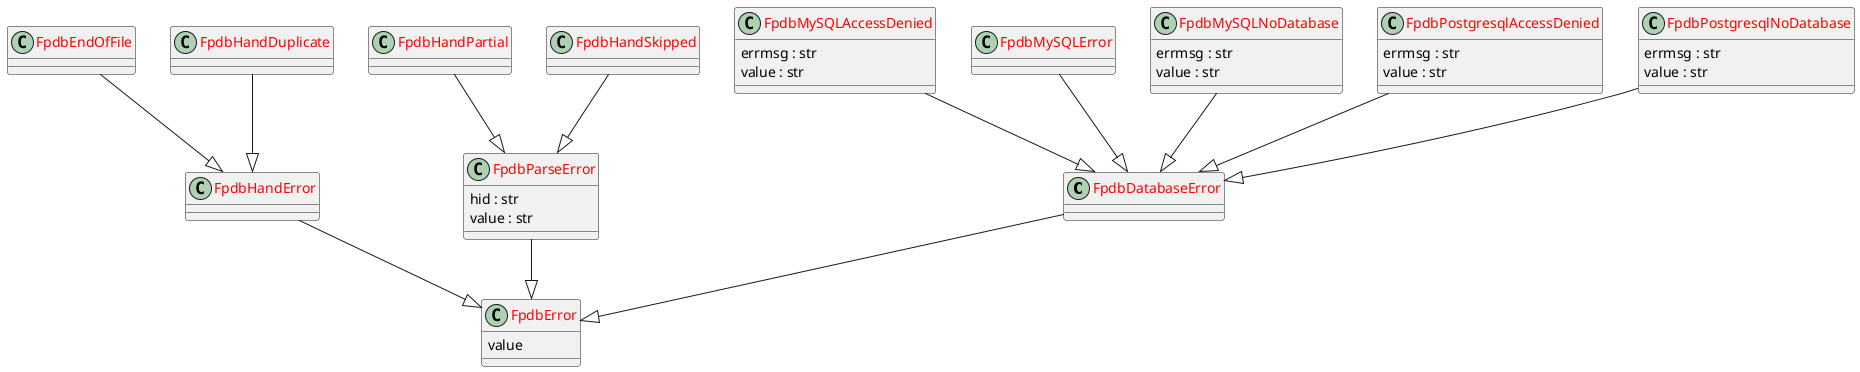 @startuml classes
set namespaceSeparator none
class "<color:red>FpdbDatabaseError</color>" as Exceptions.FpdbDatabaseError {
}
class "<color:red>FpdbEndOfFile</color>" as Exceptions.FpdbEndOfFile {
}
class "<color:red>FpdbError</color>" as Exceptions.FpdbError {
  value
}
class "<color:red>FpdbHandDuplicate</color>" as Exceptions.FpdbHandDuplicate {
}
class "<color:red>FpdbHandError</color>" as Exceptions.FpdbHandError {
}
class "<color:red>FpdbHandPartial</color>" as Exceptions.FpdbHandPartial {
}
class "<color:red>FpdbHandSkipped</color>" as Exceptions.FpdbHandSkipped {
}
class "<color:red>FpdbMySQLAccessDenied</color>" as Exceptions.FpdbMySQLAccessDenied {
  errmsg : str
  value : str
}
class "<color:red>FpdbMySQLError</color>" as Exceptions.FpdbMySQLError {
}
class "<color:red>FpdbMySQLNoDatabase</color>" as Exceptions.FpdbMySQLNoDatabase {
  errmsg : str
  value : str
}
class "<color:red>FpdbParseError</color>" as Exceptions.FpdbParseError {
  hid : str
  value : str
}
class "<color:red>FpdbPostgresqlAccessDenied</color>" as Exceptions.FpdbPostgresqlAccessDenied {
  errmsg : str
  value : str
}
class "<color:red>FpdbPostgresqlNoDatabase</color>" as Exceptions.FpdbPostgresqlNoDatabase {
  errmsg : str
  value : str
}
Exceptions.FpdbDatabaseError --|> Exceptions.FpdbError
Exceptions.FpdbEndOfFile --|> Exceptions.FpdbHandError
Exceptions.FpdbHandDuplicate --|> Exceptions.FpdbHandError
Exceptions.FpdbHandError --|> Exceptions.FpdbError
Exceptions.FpdbHandPartial --|> Exceptions.FpdbParseError
Exceptions.FpdbHandSkipped --|> Exceptions.FpdbParseError
Exceptions.FpdbMySQLAccessDenied --|> Exceptions.FpdbDatabaseError
Exceptions.FpdbMySQLError --|> Exceptions.FpdbDatabaseError
Exceptions.FpdbMySQLNoDatabase --|> Exceptions.FpdbDatabaseError
Exceptions.FpdbParseError --|> Exceptions.FpdbError
Exceptions.FpdbPostgresqlAccessDenied --|> Exceptions.FpdbDatabaseError
Exceptions.FpdbPostgresqlNoDatabase --|> Exceptions.FpdbDatabaseError
@enduml
